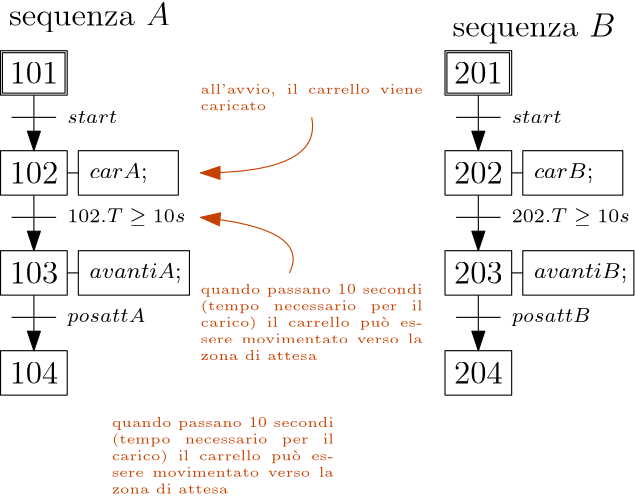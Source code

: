 <?xml version="1.0"?>
<!DOCTYPE ipe SYSTEM "ipe.dtd">
<ipe version="70218" creator="Ipe 7.2.28">
<info created="D:20241202201008" modified="D:20241202201907"/>
<ipestyle name="basic">
<symbol name="arrow/arc(spx)">
<path stroke="sym-stroke" fill="sym-stroke" pen="sym-pen">
0 0 m
-1 0.333 l
-1 -0.333 l
h
</path>
</symbol>
<symbol name="arrow/farc(spx)">
<path stroke="sym-stroke" fill="white" pen="sym-pen">
0 0 m
-1 0.333 l
-1 -0.333 l
h
</path>
</symbol>
<symbol name="arrow/ptarc(spx)">
<path stroke="sym-stroke" fill="sym-stroke" pen="sym-pen">
0 0 m
-1 0.333 l
-0.8 0 l
-1 -0.333 l
h
</path>
</symbol>
<symbol name="arrow/fptarc(spx)">
<path stroke="sym-stroke" fill="white" pen="sym-pen">
0 0 m
-1 0.333 l
-0.8 0 l
-1 -0.333 l
h
</path>
</symbol>
<symbol name="mark/circle(sx)" transformations="translations">
<path fill="sym-stroke">
0.6 0 0 0.6 0 0 e
0.4 0 0 0.4 0 0 e
</path>
</symbol>
<symbol name="mark/disk(sx)" transformations="translations">
<path fill="sym-stroke">
0.6 0 0 0.6 0 0 e
</path>
</symbol>
<symbol name="mark/fdisk(sfx)" transformations="translations">
<group>
<path fill="sym-fill">
0.5 0 0 0.5 0 0 e
</path>
<path fill="sym-stroke" fillrule="eofill">
0.6 0 0 0.6 0 0 e
0.4 0 0 0.4 0 0 e
</path>
</group>
</symbol>
<symbol name="mark/box(sx)" transformations="translations">
<path fill="sym-stroke" fillrule="eofill">
-0.6 -0.6 m
0.6 -0.6 l
0.6 0.6 l
-0.6 0.6 l
h
-0.4 -0.4 m
0.4 -0.4 l
0.4 0.4 l
-0.4 0.4 l
h
</path>
</symbol>
<symbol name="mark/square(sx)" transformations="translations">
<path fill="sym-stroke">
-0.6 -0.6 m
0.6 -0.6 l
0.6 0.6 l
-0.6 0.6 l
h
</path>
</symbol>
<symbol name="mark/fsquare(sfx)" transformations="translations">
<group>
<path fill="sym-fill">
-0.5 -0.5 m
0.5 -0.5 l
0.5 0.5 l
-0.5 0.5 l
h
</path>
<path fill="sym-stroke" fillrule="eofill">
-0.6 -0.6 m
0.6 -0.6 l
0.6 0.6 l
-0.6 0.6 l
h
-0.4 -0.4 m
0.4 -0.4 l
0.4 0.4 l
-0.4 0.4 l
h
</path>
</group>
</symbol>
<symbol name="mark/cross(sx)" transformations="translations">
<group>
<path fill="sym-stroke">
-0.43 -0.57 m
0.57 0.43 l
0.43 0.57 l
-0.57 -0.43 l
h
</path>
<path fill="sym-stroke">
-0.43 0.57 m
0.57 -0.43 l
0.43 -0.57 l
-0.57 0.43 l
h
</path>
</group>
</symbol>
<symbol name="arrow/fnormal(spx)">
<path stroke="sym-stroke" fill="white" pen="sym-pen">
0 0 m
-1 0.333 l
-1 -0.333 l
h
</path>
</symbol>
<symbol name="arrow/pointed(spx)">
<path stroke="sym-stroke" fill="sym-stroke" pen="sym-pen">
0 0 m
-1 0.333 l
-0.8 0 l
-1 -0.333 l
h
</path>
</symbol>
<symbol name="arrow/fpointed(spx)">
<path stroke="sym-stroke" fill="white" pen="sym-pen">
0 0 m
-1 0.333 l
-0.8 0 l
-1 -0.333 l
h
</path>
</symbol>
<symbol name="arrow/linear(spx)">
<path stroke="sym-stroke" pen="sym-pen">
-1 0.333 m
0 0 l
-1 -0.333 l
</path>
</symbol>
<symbol name="arrow/fdouble(spx)">
<path stroke="sym-stroke" fill="white" pen="sym-pen">
0 0 m
-1 0.333 l
-1 -0.333 l
h
-1 0 m
-2 0.333 l
-2 -0.333 l
h
</path>
</symbol>
<symbol name="arrow/double(spx)">
<path stroke="sym-stroke" fill="sym-stroke" pen="sym-pen">
0 0 m
-1 0.333 l
-1 -0.333 l
h
-1 0 m
-2 0.333 l
-2 -0.333 l
h
</path>
</symbol>
<symbol name="arrow/mid-normal(spx)">
<path stroke="sym-stroke" fill="sym-stroke" pen="sym-pen">
0.5 0 m
-0.5 0.333 l
-0.5 -0.333 l
h
</path>
</symbol>
<symbol name="arrow/mid-fnormal(spx)">
<path stroke="sym-stroke" fill="white" pen="sym-pen">
0.5 0 m
-0.5 0.333 l
-0.5 -0.333 l
h
</path>
</symbol>
<symbol name="arrow/mid-pointed(spx)">
<path stroke="sym-stroke" fill="sym-stroke" pen="sym-pen">
0.5 0 m
-0.5 0.333 l
-0.3 0 l
-0.5 -0.333 l
h
</path>
</symbol>
<symbol name="arrow/mid-fpointed(spx)">
<path stroke="sym-stroke" fill="white" pen="sym-pen">
0.5 0 m
-0.5 0.333 l
-0.3 0 l
-0.5 -0.333 l
h
</path>
</symbol>
<symbol name="arrow/mid-double(spx)">
<path stroke="sym-stroke" fill="sym-stroke" pen="sym-pen">
1 0 m
0 0.333 l
0 -0.333 l
h
0 0 m
-1 0.333 l
-1 -0.333 l
h
</path>
</symbol>
<symbol name="arrow/mid-fdouble(spx)">
<path stroke="sym-stroke" fill="white" pen="sym-pen">
1 0 m
0 0.333 l
0 -0.333 l
h
0 0 m
-1 0.333 l
-1 -0.333 l
h
</path>
</symbol>
<anglesize name="22.5 deg" value="22.5"/>
<anglesize name="30 deg" value="30"/>
<anglesize name="45 deg" value="45"/>
<anglesize name="60 deg" value="60"/>
<anglesize name="90 deg" value="90"/>
<arrowsize name="large" value="10"/>
<arrowsize name="small" value="5"/>
<arrowsize name="tiny" value="3"/>
<color name="blue" value="0 0 1"/>
<color name="brown" value="0.647 0.165 0.165"/>
<color name="darkblue" value="0 0 0.545"/>
<color name="darkcyan" value="0 0.545 0.545"/>
<color name="darkgray" value="0.663"/>
<color name="darkgreen" value="0 0.392 0"/>
<color name="darkmagenta" value="0.545 0 0.545"/>
<color name="darkorange" value="1 0.549 0"/>
<color name="darkred" value="0.545 0 0"/>
<color name="gold" value="1 0.843 0"/>
<color name="gray" value="0.745"/>
<color name="green" value="0 1 0"/>
<color name="lightblue" value="0.678 0.847 0.902"/>
<color name="lightcyan" value="0.878 1 1"/>
<color name="lightgray" value="0.827"/>
<color name="lightgreen" value="0.565 0.933 0.565"/>
<color name="lightyellow" value="1 1 0.878"/>
<color name="navy" value="0 0 0.502"/>
<color name="orange" value="1 0.647 0"/>
<color name="pink" value="1 0.753 0.796"/>
<color name="purple" value="0.627 0.125 0.941"/>
<color name="red" value="1 0 0"/>
<color name="seagreen" value="0.18 0.545 0.341"/>
<color name="turquoise" value="0.251 0.878 0.816"/>
<color name="violet" value="0.933 0.51 0.933"/>
<color name="yellow" value="1 1 0"/>
<dashstyle name="dash dot dotted" value="[4 2 1 2 1 2] 0"/>
<dashstyle name="dash dotted" value="[4 2 1 2] 0"/>
<dashstyle name="dashed" value="[4] 0"/>
<dashstyle name="dotted" value="[1 3] 0"/>
<gridsize name="10 pts (~3.5 mm)" value="10"/>
<gridsize name="14 pts (~5 mm)" value="14"/>
<gridsize name="16 pts (~6 mm)" value="16"/>
<gridsize name="20 pts (~7 mm)" value="20"/>
<gridsize name="28 pts (~10 mm)" value="28"/>
<gridsize name="32 pts (~12 mm)" value="32"/>
<gridsize name="4 pts" value="4"/>
<gridsize name="56 pts (~20 mm)" value="56"/>
<gridsize name="8 pts (~3 mm)" value="8"/>
<opacity name="10%" value="0.1"/>
<opacity name="30%" value="0.3"/>
<opacity name="50%" value="0.5"/>
<opacity name="75%" value="0.75"/>
<pen name="fat" value="1.2"/>
<pen name="heavier" value="0.8"/>
<pen name="ultrafat" value="2"/>
<symbolsize name="large" value="5"/>
<symbolsize name="small" value="2"/>
<symbolsize name="tiny" value="1.1"/>
<textsize name="Huge" value="\Huge"/>
<textsize name="LARGE" value="\LARGE"/>
<textsize name="Large" value="\Large"/>
<textsize name="footnote" value="\footnotesize"/>
<textsize name="huge" value="\huge"/>
<textsize name="large" value="\large"/>
<textsize name="script" value="\scriptsize"/>
<textsize name="small" value="\small"/>
<textsize name="tiny" value="\tiny"/>
<textstyle name="center" begin="\begin{center}" end="\end{center}"/>
<textstyle name="item" begin="\begin{itemize}\item{}" end="\end{itemize}"/>
<textstyle name="itemize" begin="\begin{itemize}" end="\end{itemize}"/>
<tiling name="falling" angle="-60" step="4" width="1"/>
<tiling name="rising" angle="30" step="4" width="1"/>
</ipestyle>
<page>
<layer name="alpha"/>
<view layers="alpha" active="alpha"/>
<path layer="alpha" stroke="black">
112 720 m
112 704 l
136 704 l
136 720 l
h
</path>
<text transformations="translations" pos="124 712" stroke="black" type="label" width="17.559" height="7.704" depth="0" halign="center" valign="center" size="large" style="math">101</text>
<path matrix="0.938831 0 0 0.910054 7.53791 64.0389" stroke="black">
112 720 m
112 704 l
136 704 l
136 720 l
h
</path>
<path stroke="black">
116 696 m
132 696 l
</path>
<path matrix="1 0 0 1 0 -36" stroke="black">
112 720 m
112 704 l
136 704 l
136 720 l
h
</path>
<text matrix="1 0 0 1 0 -36" transformations="translations" pos="124 712" stroke="black" type="label" width="17.559" height="7.704" depth="0" halign="center" valign="center" size="large" style="math">102</text>
<path matrix="1 0 0 1 0 4" stroke="black">
136 672 m
140 672 l
</path>
<path matrix="1 0 0 1 0 4" stroke="black">
140 680 m
140 664 l
176 664 l
176 680 l
h
</path>
<text matrix="1 0 0 1 20 -36" transformations="translations" pos="124 712" stroke="black" type="label" width="20.918" height="5.446" depth="1.55" valign="center" size="footnote" style="math">carA;</text>
<path matrix="1 0 0 1 0 -36" stroke="black">
116 696 m
132 696 l
</path>
<path matrix="1 0 0 1 0 -72" stroke="black">
112 720 m
112 704 l
136 704 l
136 720 l
h
</path>
<text matrix="1 0 0 1 0 -72" transformations="translations" pos="124 712" stroke="black" type="label" width="17.559" height="7.704" depth="0" halign="center" valign="center" size="large" style="math">103</text>
<path matrix="1 0 0 1 0 -32" stroke="black">
136 672 m
140 672 l
</path>
<path matrix="1.11111 0 0 1 -15.5556 -32" stroke="black">
140 680 m
140 664 l
176 664 l
176 680 l
h
</path>
<text matrix="1 0 0 1 20 -72" transformations="translations" pos="124 712" stroke="black" type="label" width="33.18" height="5.446" depth="1.55" valign="center" size="footnote" style="math">avantiA;</text>
<text matrix="1 0 0 1 12 -52" transformations="translations" pos="124 712" stroke="black" type="label" width="42.523" height="4.784" depth="1.29" valign="center" size="script" style="math">102.T \ge 10s</text>
<text matrix="1 0 0 1 12 -16" transformations="translations" pos="124 712" stroke="black" type="label" width="18.014" height="4.289" depth="0" valign="center" size="script" style="math">start</text>
<path stroke="black" arrow="normal/normal">
124 704 m
124 684 l
</path>
<path matrix="1 0 0 1 0 -36" stroke="black" arrow="normal/normal">
124 704 m
124 684 l
</path>
<path matrix="1 0 0 1 0 -72" stroke="black">
116 696 m
132 696 l
</path>
<path matrix="1 0 0 1 0 -108" stroke="black">
112 720 m
112 704 l
136 704 l
136 720 l
h
</path>
<text matrix="1 0 0 1 0 -108" transformations="translations" pos="124 712" stroke="black" type="label" width="17.559" height="7.704" depth="0" halign="center" valign="center" size="large" style="math">104</text>
<text matrix="1 0 0 1 12 -88" transformations="translations" pos="124 712" stroke="black" type="label" width="28.132" height="4.771" depth="1.35" valign="center" size="script" style="math">posattA</text>
<path matrix="1 0 0 1 0 -72" stroke="black" arrow="normal/normal">
124 704 m
124 684 l
</path>
<path matrix="1 0 0 1 160 0" stroke="black">
112 720 m
112 704 l
136 704 l
136 720 l
h
</path>
<text matrix="1 0 0 1 160 0" transformations="translations" pos="124 712" stroke="black" type="label" width="17.559" height="7.704" depth="0" halign="center" valign="center" size="large" style="math">201</text>
<path matrix="0.938831 0 0 0.910054 167.538 64.0389" stroke="black">
112 720 m
112 704 l
136 704 l
136 720 l
h
</path>
<path matrix="1 0 0 1 160 0" stroke="black">
116 696 m
132 696 l
</path>
<path matrix="1 0 0 1 160 -36" stroke="black">
112 720 m
112 704 l
136 704 l
136 720 l
h
</path>
<text matrix="1 0 0 1 160 -36" transformations="translations" pos="124 712" stroke="black" type="label" width="17.559" height="7.704" depth="0" halign="center" valign="center" size="large" style="math">202</text>
<path matrix="1 0 0 1 160 4" stroke="black">
136 672 m
140 672 l
</path>
<path matrix="1 0 0 1 160 4" stroke="black">
140 680 m
140 664 l
176 664 l
176 680 l
h
</path>
<text matrix="1 0 0 1 180 -36" transformations="translations" pos="124 712" stroke="black" type="label" width="21.355" height="5.446" depth="1.55" valign="center" size="footnote" style="math">carB;</text>
<path matrix="1 0 0 1 160 -36" stroke="black">
116 696 m
132 696 l
</path>
<path matrix="1 0 0 1 160 -72" stroke="black">
112 720 m
112 704 l
136 704 l
136 720 l
h
</path>
<text matrix="1 0 0 1 160 -72" transformations="translations" pos="124 712" stroke="black" type="label" width="17.559" height="7.704" depth="0" halign="center" valign="center" size="large" style="math">203</text>
<path matrix="1 0 0 1 160 -32" stroke="black">
136 672 m
140 672 l
</path>
<path matrix="1.11111 0 0 1 144.444 -32" stroke="black">
140 680 m
140 664 l
176 664 l
176 680 l
h
</path>
<text matrix="1 0 0 1 180 -72" transformations="translations" pos="124 712" stroke="black" type="label" width="33.617" height="5.446" depth="1.55" valign="center" size="footnote" style="math">avantiB;</text>
<text matrix="1 0 0 1 172 -52" transformations="translations" pos="124 712" stroke="black" type="label" width="42.523" height="4.784" depth="1.29" valign="center" size="script" style="math">202.T \ge 10s</text>
<text matrix="1 0 0 1 172 -16" transformations="translations" pos="124 712" stroke="black" type="label" width="18.014" height="4.289" depth="0" valign="center" size="script" style="math">start</text>
<path matrix="1 0 0 1 160 0" stroke="black" arrow="normal/normal">
124 704 m
124 684 l
</path>
<path matrix="1 0 0 1 160 -36" stroke="black" arrow="normal/normal">
124 704 m
124 684 l
</path>
<path matrix="1 0 0 1 160 -72" stroke="black">
116 696 m
132 696 l
</path>
<path matrix="1 0 0 1 160 -108" stroke="black">
112 720 m
112 704 l
136 704 l
136 720 l
h
</path>
<text matrix="1 0 0 1 160 -108" transformations="translations" pos="124 712" stroke="black" type="label" width="17.559" height="7.704" depth="0" halign="center" valign="center" size="large" style="math">204</text>
<text matrix="1 0 0 1 172 -88" transformations="translations" pos="124 712" stroke="black" type="label" width="28.499" height="4.771" depth="1.35" valign="center" size="script" style="math">posattB</text>
<path matrix="1 0 0 1 160 -72" stroke="black" arrow="normal/normal">
124 704 m
124 684 l
</path>
<text matrix="1 0 0 1 20 20" transformations="translations" pos="124 712" stroke="black" type="label" width="57.94" height="8.174" depth="2.32" halign="center" valign="center" size="large">sequenza $A$</text>
<text matrix="1 0 0 1 180 16" transformations="translations" pos="124 712" stroke="black" type="label" width="58.661" height="8.174" depth="2.32" halign="center" valign="center" size="large">sequenza $B$</text>
<text transformations="translations" pos="184 708" stroke="0.776 0.251 0" type="minipage" width="80" height="7.207" depth="2.23" valign="top" size="tiny">all&apos;avvio, il carrello viene caricato</text>
<path matrix="1 0 0 1 4 0" stroke="0.776 0.251 0" arrow="normal/normal">
220 696 m
224 676
180 676 c
</path>
<text matrix="1 0 0 1 0 -72" transformations="translations" pos="184 708" stroke="0.776 0.251 0" type="minipage" width="80" height="16.17" depth="11.2" valign="top" size="tiny">quando passano 10 secondi (tempo necessario per il carico) il carrello può essere 
movimentato verso la zona di attesa</text>
<path stroke="0.776 0.251 0" arrow="normal/normal">
216 640 m
224 656
184 660 c
</path>
<text matrix="1 0 0 1 -32 -120" transformations="translations" pos="184 708" stroke="0.776 0.251 0" type="minipage" width="80" valign="top" size="tiny">quando passano 10 secondi (tempo necessario per il carico) il carrello può essere 
movimentato verso la zona di attesa</text>
</page>
</ipe>
